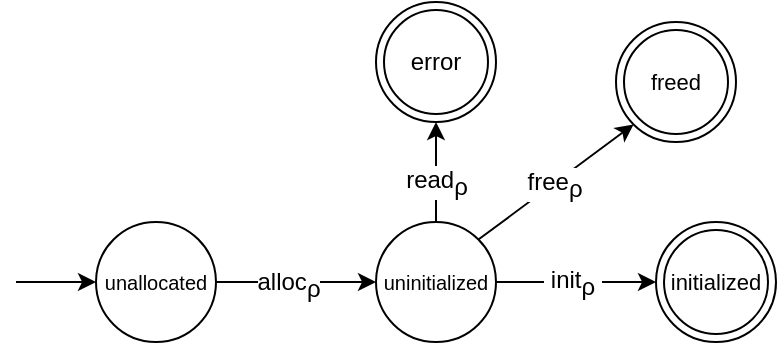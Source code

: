 <mxfile version="13.0.3" type="device"><diagram id="MQsz0vR70Ha5mGtF0nAU" name="Page-1"><mxGraphModel dx="946" dy="642" grid="1" gridSize="10" guides="1" tooltips="1" connect="1" arrows="1" fold="1" page="1" pageScale="1" pageWidth="850" pageHeight="1100" math="0" shadow="0"><root><mxCell id="0"/><mxCell id="1" parent="0"/><mxCell id="g3iyI7WF1l8pipwD143T-2" value="" style="endArrow=classic;html=1;entryX=0;entryY=0.5;entryDx=0;entryDy=0;exitX=1;exitY=0.5;exitDx=0;exitDy=0;" parent="1" target="FcU9j4R6-jqMeSeCb--6-1" edge="1" source="J0GqYAZyT543_dzdKkwh-1"><mxGeometry width="50" height="50" relative="1" as="geometry"><mxPoint x="180" y="320" as="sourcePoint"/><mxPoint x="80" y="380" as="targetPoint"/></mxGeometry></mxCell><mxCell id="J0GqYAZyT543_dzdKkwh-3" value="alloc&lt;span style=&quot;font-size: 12px;&quot;&gt;&lt;sub style=&quot;font-size: 12px;&quot;&gt;ρ&lt;/sub&gt;&lt;/span&gt;" style="edgeLabel;html=1;align=center;verticalAlign=middle;resizable=0;points=[];fontSize=12;" vertex="1" connectable="0" parent="g3iyI7WF1l8pipwD143T-2"><mxGeometry relative="1" as="geometry"><mxPoint x="-4" y="1" as="offset"/></mxGeometry></mxCell><mxCell id="FcU9j4R6-jqMeSeCb--6-3" style="rounded=0;orthogonalLoop=1;jettySize=auto;html=1;exitX=0.5;exitY=0;exitDx=0;exitDy=0;entryX=0.5;entryY=1;entryDx=0;entryDy=0;" parent="1" source="FcU9j4R6-jqMeSeCb--6-1" target="FcU9j4R6-jqMeSeCb--6-7" edge="1"><mxGeometry relative="1" as="geometry"><mxPoint x="270" y="400" as="targetPoint"/></mxGeometry></mxCell><mxCell id="FcU9j4R6-jqMeSeCb--6-8" value="read&lt;span style=&quot;font-size: 12px;&quot;&gt;&lt;sub style=&quot;font-size: 12px;&quot;&gt;ρ&lt;/sub&gt;&lt;/span&gt;" style="text;html=1;align=center;verticalAlign=middle;resizable=0;points=[];labelBackgroundColor=#ffffff;fontSize=12;" parent="FcU9j4R6-jqMeSeCb--6-3" vertex="1" connectable="0"><mxGeometry x="-0.2" y="-1" relative="1" as="geometry"><mxPoint x="-1" as="offset"/></mxGeometry></mxCell><mxCell id="FcU9j4R6-jqMeSeCb--6-6" style="orthogonalLoop=1;jettySize=auto;html=1;entryX=0;entryY=0.5;entryDx=0;entryDy=0;exitX=1;exitY=0.5;exitDx=0;exitDy=0;" parent="1" source="FcU9j4R6-jqMeSeCb--6-1" target="JFduSR8rtBinVo2oVvcq-4" edge="1"><mxGeometry relative="1" as="geometry"><mxPoint x="160" y="320" as="targetPoint"/><mxPoint x="240" y="320" as="sourcePoint"/></mxGeometry></mxCell><mxCell id="FcU9j4R6-jqMeSeCb--6-9" value="&amp;nbsp;init&lt;sub style=&quot;font-size: 12px;&quot;&gt;ρ&amp;nbsp;&lt;/sub&gt;" style="text;html=1;align=center;verticalAlign=middle;resizable=0;points=[];labelBackgroundColor=#ffffff;fontSize=12;" parent="FcU9j4R6-jqMeSeCb--6-6" vertex="1" connectable="0"><mxGeometry x="-0.222" y="1" relative="1" as="geometry"><mxPoint x="7" y="1" as="offset"/></mxGeometry></mxCell><mxCell id="J0GqYAZyT543_dzdKkwh-7" style="rounded=0;orthogonalLoop=1;jettySize=auto;html=1;exitX=1;exitY=0;exitDx=0;exitDy=0;entryX=0;entryY=1;entryDx=0;entryDy=0;fontSize=12;" edge="1" parent="1" source="FcU9j4R6-jqMeSeCb--6-1" target="J0GqYAZyT543_dzdKkwh-6"><mxGeometry relative="1" as="geometry"/></mxCell><mxCell id="J0GqYAZyT543_dzdKkwh-8" value="free&lt;span style=&quot;font-size: 12px;&quot;&gt;&lt;sub style=&quot;font-size: 12px;&quot;&gt;ρ&lt;/sub&gt;&lt;/span&gt;" style="edgeLabel;html=1;align=center;verticalAlign=middle;resizable=0;points=[];fontSize=12;" vertex="1" connectable="0" parent="J0GqYAZyT543_dzdKkwh-7"><mxGeometry x="-0.023" relative="1" as="geometry"><mxPoint as="offset"/></mxGeometry></mxCell><mxCell id="FcU9j4R6-jqMeSeCb--6-1" value="&lt;font style=&quot;font-size: 10px&quot;&gt;uninitialized&lt;/font&gt;" style="ellipse;whiteSpace=wrap;html=1;aspect=fixed;fontSize=9;" parent="1" vertex="1"><mxGeometry x="240" y="290" width="60" height="60" as="geometry"/></mxCell><mxCell id="FcU9j4R6-jqMeSeCb--6-7" value="error" style="ellipse;shape=doubleEllipse;whiteSpace=wrap;html=1;aspect=fixed;" parent="1" vertex="1"><mxGeometry x="240" y="180" width="60" height="60" as="geometry"/></mxCell><mxCell id="JFduSR8rtBinVo2oVvcq-4" value="&lt;font style=&quot;font-size: 11px&quot;&gt;initialized&lt;/font&gt;" style="ellipse;shape=doubleEllipse;whiteSpace=wrap;html=1;aspect=fixed;fontSize=8;" parent="1" vertex="1"><mxGeometry x="380" y="290" width="60" height="60" as="geometry"/></mxCell><mxCell id="J0GqYAZyT543_dzdKkwh-1" value="unallocated" style="ellipse;whiteSpace=wrap;html=1;aspect=fixed;fontSize=10;" vertex="1" parent="1"><mxGeometry x="100" y="290" width="60" height="60" as="geometry"/></mxCell><mxCell id="J0GqYAZyT543_dzdKkwh-2" value="" style="endArrow=classic;html=1;entryX=0;entryY=0.5;entryDx=0;entryDy=0;" edge="1" parent="1" target="J0GqYAZyT543_dzdKkwh-1"><mxGeometry width="50" height="50" relative="1" as="geometry"><mxPoint x="60" y="320" as="sourcePoint"/><mxPoint x="450" y="310" as="targetPoint"/></mxGeometry></mxCell><mxCell id="J0GqYAZyT543_dzdKkwh-6" value="&lt;font style=&quot;font-size: 11px&quot;&gt;freed&lt;/font&gt;" style="ellipse;shape=doubleEllipse;whiteSpace=wrap;html=1;aspect=fixed;fontSize=8;" vertex="1" parent="1"><mxGeometry x="360" y="190" width="60" height="60" as="geometry"/></mxCell></root></mxGraphModel></diagram></mxfile>